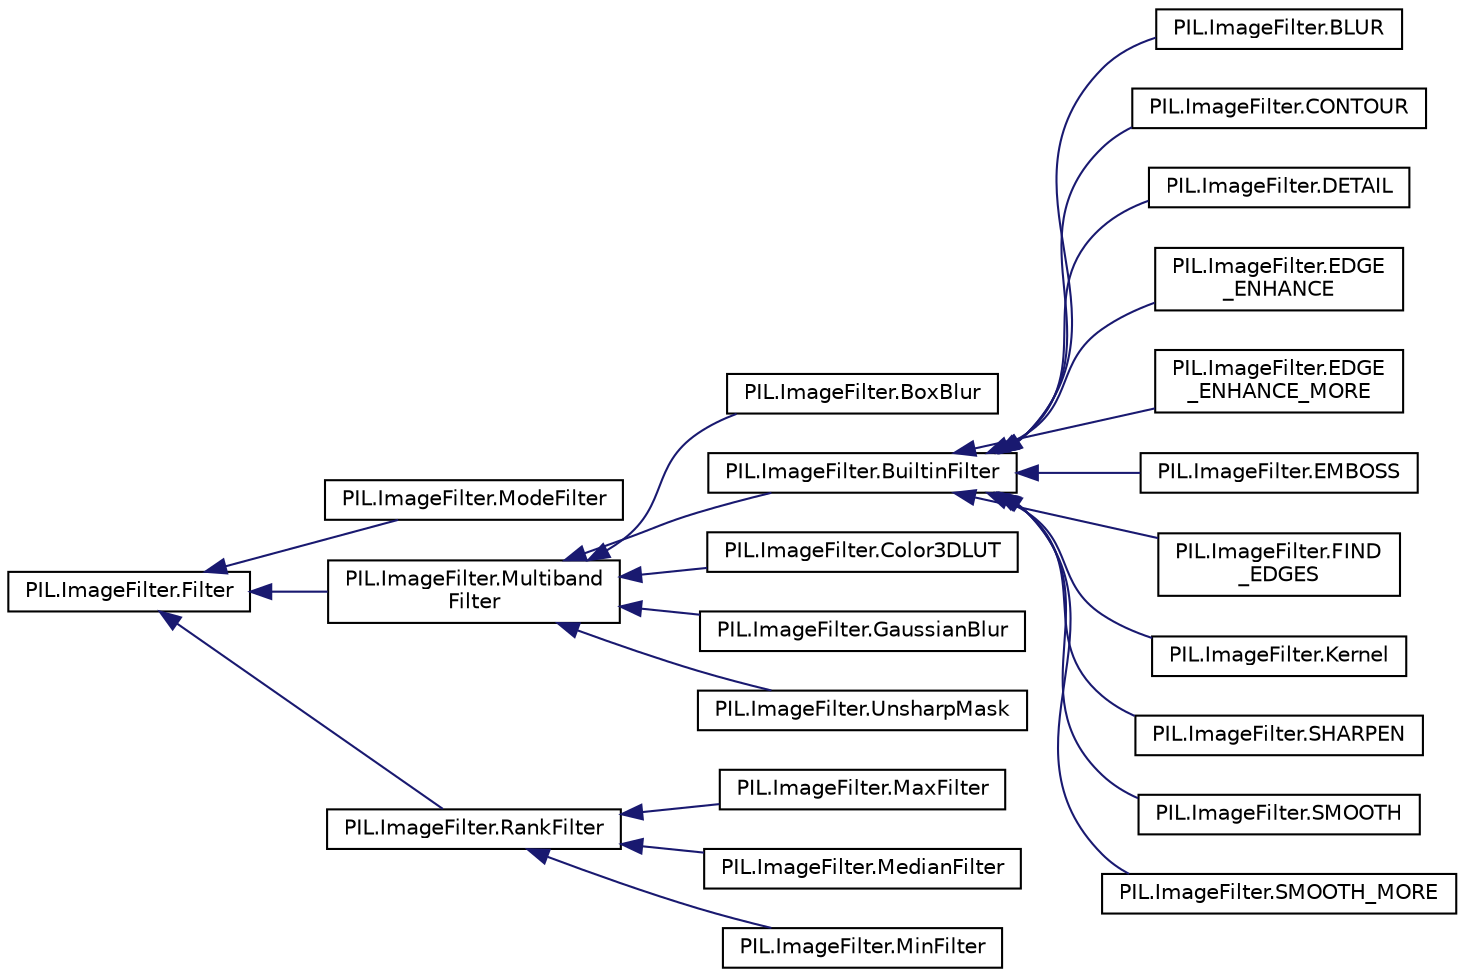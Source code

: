digraph "Graphical Class Hierarchy"
{
 // LATEX_PDF_SIZE
  edge [fontname="Helvetica",fontsize="10",labelfontname="Helvetica",labelfontsize="10"];
  node [fontname="Helvetica",fontsize="10",shape=record];
  rankdir="LR";
  Node0 [label="PIL.ImageFilter.Filter",height=0.2,width=0.4,color="black", fillcolor="white", style="filled",URL="$classPIL_1_1ImageFilter_1_1Filter.html",tooltip=" "];
  Node0 -> Node1 [dir="back",color="midnightblue",fontsize="10",style="solid",fontname="Helvetica"];
  Node1 [label="PIL.ImageFilter.ModeFilter",height=0.2,width=0.4,color="black", fillcolor="white", style="filled",URL="$classPIL_1_1ImageFilter_1_1ModeFilter.html",tooltip=" "];
  Node0 -> Node2 [dir="back",color="midnightblue",fontsize="10",style="solid",fontname="Helvetica"];
  Node2 [label="PIL.ImageFilter.Multiband\lFilter",height=0.2,width=0.4,color="black", fillcolor="white", style="filled",URL="$classPIL_1_1ImageFilter_1_1MultibandFilter.html",tooltip=" "];
  Node2 -> Node3 [dir="back",color="midnightblue",fontsize="10",style="solid",fontname="Helvetica"];
  Node3 [label="PIL.ImageFilter.BoxBlur",height=0.2,width=0.4,color="black", fillcolor="white", style="filled",URL="$classPIL_1_1ImageFilter_1_1BoxBlur.html",tooltip=" "];
  Node2 -> Node4 [dir="back",color="midnightblue",fontsize="10",style="solid",fontname="Helvetica"];
  Node4 [label="PIL.ImageFilter.BuiltinFilter",height=0.2,width=0.4,color="black", fillcolor="white", style="filled",URL="$classPIL_1_1ImageFilter_1_1BuiltinFilter.html",tooltip=" "];
  Node4 -> Node5 [dir="back",color="midnightblue",fontsize="10",style="solid",fontname="Helvetica"];
  Node5 [label="PIL.ImageFilter.BLUR",height=0.2,width=0.4,color="black", fillcolor="white", style="filled",URL="$classPIL_1_1ImageFilter_1_1BLUR.html",tooltip=" "];
  Node4 -> Node6 [dir="back",color="midnightblue",fontsize="10",style="solid",fontname="Helvetica"];
  Node6 [label="PIL.ImageFilter.CONTOUR",height=0.2,width=0.4,color="black", fillcolor="white", style="filled",URL="$classPIL_1_1ImageFilter_1_1CONTOUR.html",tooltip=" "];
  Node4 -> Node7 [dir="back",color="midnightblue",fontsize="10",style="solid",fontname="Helvetica"];
  Node7 [label="PIL.ImageFilter.DETAIL",height=0.2,width=0.4,color="black", fillcolor="white", style="filled",URL="$classPIL_1_1ImageFilter_1_1DETAIL.html",tooltip=" "];
  Node4 -> Node8 [dir="back",color="midnightblue",fontsize="10",style="solid",fontname="Helvetica"];
  Node8 [label="PIL.ImageFilter.EDGE\l_ENHANCE",height=0.2,width=0.4,color="black", fillcolor="white", style="filled",URL="$classPIL_1_1ImageFilter_1_1EDGE__ENHANCE.html",tooltip=" "];
  Node4 -> Node9 [dir="back",color="midnightblue",fontsize="10",style="solid",fontname="Helvetica"];
  Node9 [label="PIL.ImageFilter.EDGE\l_ENHANCE_MORE",height=0.2,width=0.4,color="black", fillcolor="white", style="filled",URL="$classPIL_1_1ImageFilter_1_1EDGE__ENHANCE__MORE.html",tooltip=" "];
  Node4 -> Node10 [dir="back",color="midnightblue",fontsize="10",style="solid",fontname="Helvetica"];
  Node10 [label="PIL.ImageFilter.EMBOSS",height=0.2,width=0.4,color="black", fillcolor="white", style="filled",URL="$classPIL_1_1ImageFilter_1_1EMBOSS.html",tooltip=" "];
  Node4 -> Node11 [dir="back",color="midnightblue",fontsize="10",style="solid",fontname="Helvetica"];
  Node11 [label="PIL.ImageFilter.FIND\l_EDGES",height=0.2,width=0.4,color="black", fillcolor="white", style="filled",URL="$classPIL_1_1ImageFilter_1_1FIND__EDGES.html",tooltip=" "];
  Node4 -> Node12 [dir="back",color="midnightblue",fontsize="10",style="solid",fontname="Helvetica"];
  Node12 [label="PIL.ImageFilter.Kernel",height=0.2,width=0.4,color="black", fillcolor="white", style="filled",URL="$classPIL_1_1ImageFilter_1_1Kernel.html",tooltip=" "];
  Node4 -> Node13 [dir="back",color="midnightblue",fontsize="10",style="solid",fontname="Helvetica"];
  Node13 [label="PIL.ImageFilter.SHARPEN",height=0.2,width=0.4,color="black", fillcolor="white", style="filled",URL="$classPIL_1_1ImageFilter_1_1SHARPEN.html",tooltip=" "];
  Node4 -> Node14 [dir="back",color="midnightblue",fontsize="10",style="solid",fontname="Helvetica"];
  Node14 [label="PIL.ImageFilter.SMOOTH",height=0.2,width=0.4,color="black", fillcolor="white", style="filled",URL="$classPIL_1_1ImageFilter_1_1SMOOTH.html",tooltip=" "];
  Node4 -> Node15 [dir="back",color="midnightblue",fontsize="10",style="solid",fontname="Helvetica"];
  Node15 [label="PIL.ImageFilter.SMOOTH_MORE",height=0.2,width=0.4,color="black", fillcolor="white", style="filled",URL="$classPIL_1_1ImageFilter_1_1SMOOTH__MORE.html",tooltip=" "];
  Node2 -> Node16 [dir="back",color="midnightblue",fontsize="10",style="solid",fontname="Helvetica"];
  Node16 [label="PIL.ImageFilter.Color3DLUT",height=0.2,width=0.4,color="black", fillcolor="white", style="filled",URL="$classPIL_1_1ImageFilter_1_1Color3DLUT.html",tooltip=" "];
  Node2 -> Node17 [dir="back",color="midnightblue",fontsize="10",style="solid",fontname="Helvetica"];
  Node17 [label="PIL.ImageFilter.GaussianBlur",height=0.2,width=0.4,color="black", fillcolor="white", style="filled",URL="$classPIL_1_1ImageFilter_1_1GaussianBlur.html",tooltip=" "];
  Node2 -> Node18 [dir="back",color="midnightblue",fontsize="10",style="solid",fontname="Helvetica"];
  Node18 [label="PIL.ImageFilter.UnsharpMask",height=0.2,width=0.4,color="black", fillcolor="white", style="filled",URL="$classPIL_1_1ImageFilter_1_1UnsharpMask.html",tooltip=" "];
  Node0 -> Node19 [dir="back",color="midnightblue",fontsize="10",style="solid",fontname="Helvetica"];
  Node19 [label="PIL.ImageFilter.RankFilter",height=0.2,width=0.4,color="black", fillcolor="white", style="filled",URL="$classPIL_1_1ImageFilter_1_1RankFilter.html",tooltip=" "];
  Node19 -> Node20 [dir="back",color="midnightblue",fontsize="10",style="solid",fontname="Helvetica"];
  Node20 [label="PIL.ImageFilter.MaxFilter",height=0.2,width=0.4,color="black", fillcolor="white", style="filled",URL="$classPIL_1_1ImageFilter_1_1MaxFilter.html",tooltip=" "];
  Node19 -> Node21 [dir="back",color="midnightblue",fontsize="10",style="solid",fontname="Helvetica"];
  Node21 [label="PIL.ImageFilter.MedianFilter",height=0.2,width=0.4,color="black", fillcolor="white", style="filled",URL="$classPIL_1_1ImageFilter_1_1MedianFilter.html",tooltip=" "];
  Node19 -> Node22 [dir="back",color="midnightblue",fontsize="10",style="solid",fontname="Helvetica"];
  Node22 [label="PIL.ImageFilter.MinFilter",height=0.2,width=0.4,color="black", fillcolor="white", style="filled",URL="$classPIL_1_1ImageFilter_1_1MinFilter.html",tooltip=" "];
}
